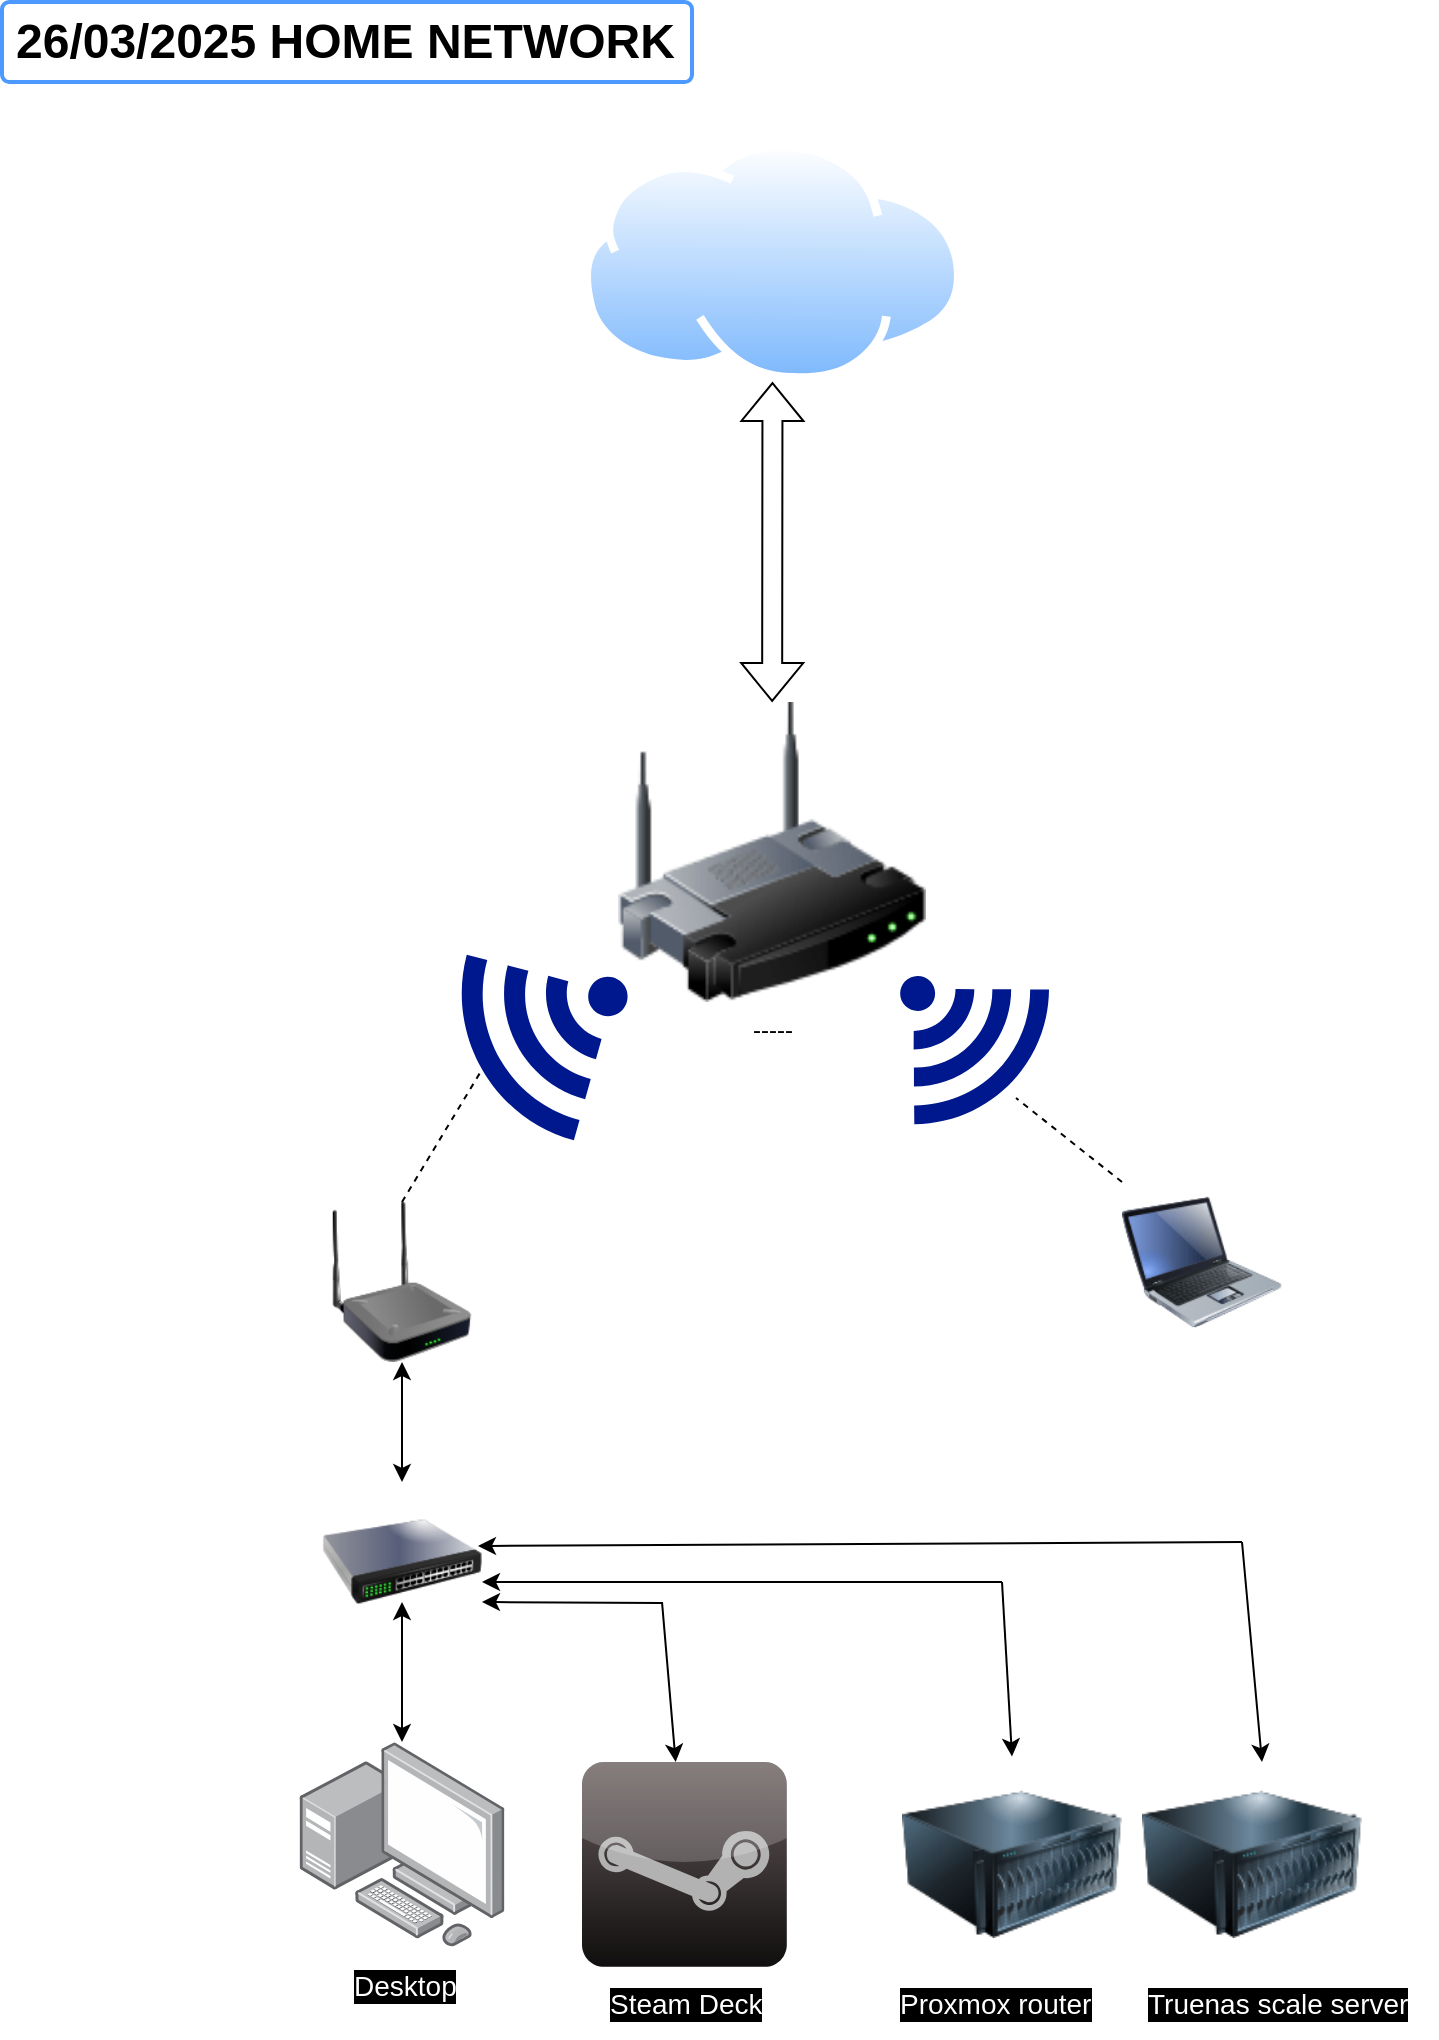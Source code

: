 <mxfile version="26.1.3">
  <diagram name="Page-1" id="FADiuET7CDFvHQpTo7_U">
    <mxGraphModel dx="989" dy="541" grid="1" gridSize="10" guides="1" tooltips="1" connect="1" arrows="1" fold="1" page="1" pageScale="1" pageWidth="850" pageHeight="1100" math="0" shadow="0">
      <root>
        <mxCell id="0" />
        <mxCell id="1" parent="0" />
        <mxCell id="tlFYSQVCx428-hlBEmAo-2" value="-----" style="image;html=1;image=img/lib/clip_art/networking/Wireless_Router_128x128.png" vertex="1" parent="1">
          <mxGeometry x="340" y="390" width="170" height="150" as="geometry" />
        </mxCell>
        <mxCell id="tlFYSQVCx428-hlBEmAo-3" value="" style="image;aspect=fixed;perimeter=ellipsePerimeter;html=1;align=center;shadow=0;dashed=0;spacingTop=3;image=img/lib/active_directory/internet_cloud.svg;" vertex="1" parent="1">
          <mxGeometry x="330" y="110" width="190.48" height="120" as="geometry" />
        </mxCell>
        <mxCell id="tlFYSQVCx428-hlBEmAo-4" value="" style="shape=flexArrow;endArrow=classic;startArrow=classic;html=1;rounded=0;entryX=0.5;entryY=1;entryDx=0;entryDy=0;" edge="1" parent="1" source="tlFYSQVCx428-hlBEmAo-2" target="tlFYSQVCx428-hlBEmAo-3">
          <mxGeometry width="100" height="100" relative="1" as="geometry">
            <mxPoint x="380" y="390" as="sourcePoint" />
            <mxPoint x="400" y="250" as="targetPoint" />
          </mxGeometry>
        </mxCell>
        <mxCell id="tlFYSQVCx428-hlBEmAo-5" value="" style="shape=image;html=1;verticalAlign=top;verticalLabelPosition=bottom;labelBackgroundColor=#ffffff;imageAspect=0;aspect=fixed;image=https://cdn0.iconfinder.com/data/icons/phosphor-fill-vol-4/256/sim-card-fill-128.png" vertex="1" parent="1">
          <mxGeometry x="450" y="400" width="78" height="78" as="geometry" />
        </mxCell>
        <mxCell id="tlFYSQVCx428-hlBEmAo-7" value="" style="sketch=0;aspect=fixed;pointerEvents=1;shadow=0;dashed=0;html=1;strokeColor=none;labelPosition=center;verticalLabelPosition=bottom;verticalAlign=top;align=center;fillColor=#00188D;shape=mxgraph.mscae.enterprise.wireless_connection;rotation=45;" vertex="1" parent="1">
          <mxGeometry x="480" y="510" width="80" height="95.24" as="geometry" />
        </mxCell>
        <mxCell id="tlFYSQVCx428-hlBEmAo-8" value="" style="sketch=0;aspect=fixed;pointerEvents=1;shadow=0;dashed=0;html=1;strokeColor=none;labelPosition=center;verticalLabelPosition=bottom;verticalAlign=top;align=center;fillColor=#00188D;shape=mxgraph.mscae.enterprise.wireless_connection;rotation=-210;" vertex="1" parent="1">
          <mxGeometry x="267.69" y="501.39" width="90" height="107.14" as="geometry" />
        </mxCell>
        <mxCell id="tlFYSQVCx428-hlBEmAo-11" value="" style="image;html=1;image=img/lib/clip_art/networking/Repeater_128x128.png" vertex="1" parent="1">
          <mxGeometry x="200" y="640" width="80" height="80" as="geometry" />
        </mxCell>
        <mxCell id="tlFYSQVCx428-hlBEmAo-19" value="" style="image;html=1;image=img/lib/clip_art/networking/Switch_128x128.png" vertex="1" parent="1">
          <mxGeometry x="200" y="780" width="80" height="80" as="geometry" />
        </mxCell>
        <mxCell id="tlFYSQVCx428-hlBEmAo-22" value="" style="endArrow=none;dashed=1;html=1;rounded=0;entryX=0.92;entryY=0.5;entryDx=0;entryDy=0;entryPerimeter=0;exitX=0.5;exitY=0;exitDx=0;exitDy=0;" edge="1" parent="1" source="tlFYSQVCx428-hlBEmAo-11" target="tlFYSQVCx428-hlBEmAo-8">
          <mxGeometry width="50" height="50" relative="1" as="geometry">
            <mxPoint x="400" y="790" as="sourcePoint" />
            <mxPoint x="450" y="740" as="targetPoint" />
            <Array as="points" />
          </mxGeometry>
        </mxCell>
        <mxCell id="tlFYSQVCx428-hlBEmAo-23" value="" style="endArrow=classic;startArrow=classic;html=1;rounded=0;entryX=0.5;entryY=1;entryDx=0;entryDy=0;" edge="1" parent="1" source="tlFYSQVCx428-hlBEmAo-19" target="tlFYSQVCx428-hlBEmAo-11">
          <mxGeometry width="50" height="50" relative="1" as="geometry">
            <mxPoint x="200" y="800" as="sourcePoint" />
            <mxPoint x="250" y="750" as="targetPoint" />
          </mxGeometry>
        </mxCell>
        <mxCell id="tlFYSQVCx428-hlBEmAo-25" value="" style="endArrow=classic;startArrow=classic;html=1;rounded=0;" edge="1" parent="1" source="tlFYSQVCx428-hlBEmAo-26">
          <mxGeometry width="50" height="50" relative="1" as="geometry">
            <mxPoint x="190" y="890" as="sourcePoint" />
            <mxPoint x="240" y="840" as="targetPoint" />
          </mxGeometry>
        </mxCell>
        <mxCell id="tlFYSQVCx428-hlBEmAo-26" value="" style="image;points=[];aspect=fixed;html=1;align=center;shadow=0;dashed=0;image=img/lib/allied_telesis/computer_and_terminals/Personal_Computer_with_Server.svg;" vertex="1" parent="1">
          <mxGeometry x="188.8" y="910" width="102.4" height="102.4" as="geometry" />
        </mxCell>
        <mxCell id="tlFYSQVCx428-hlBEmAo-27" value="" style="dashed=0;outlineConnect=0;html=1;align=center;labelPosition=center;verticalLabelPosition=bottom;verticalAlign=top;shape=mxgraph.webicons.steam;fillColor=#695D5D;gradientColor=#100E0E" vertex="1" parent="1">
          <mxGeometry x="330" y="920" width="102.4" height="102.4" as="geometry" />
        </mxCell>
        <mxCell id="tlFYSQVCx428-hlBEmAo-28" value="" style="shape=image;html=1;verticalAlign=top;verticalLabelPosition=bottom;labelBackgroundColor=#ffffff;imageAspect=0;aspect=fixed;image=https://cdn0.iconfinder.com/data/icons/game-asset-1/24/controller-128.png" vertex="1" parent="1">
          <mxGeometry x="410" y="900" width="60" height="60" as="geometry" />
        </mxCell>
        <mxCell id="tlFYSQVCx428-hlBEmAo-29" value="" style="image;html=1;image=img/lib/clip_art/computers/Laptop_128x128.png" vertex="1" parent="1">
          <mxGeometry x="600" y="630" width="80" height="80" as="geometry" />
        </mxCell>
        <mxCell id="tlFYSQVCx428-hlBEmAo-30" value="" style="image;html=1;image=img/lib/clip_art/computers/Server_128x128.png" vertex="1" parent="1">
          <mxGeometry x="490" y="917.2" width="110" height="108" as="geometry" />
        </mxCell>
        <mxCell id="tlFYSQVCx428-hlBEmAo-31" value="" style="image;html=1;image=img/lib/clip_art/computers/Server_128x128.png" vertex="1" parent="1">
          <mxGeometry x="610" y="926.8" width="110" height="88.8" as="geometry" />
        </mxCell>
        <mxCell id="tlFYSQVCx428-hlBEmAo-32" value="" style="endArrow=none;dashed=1;html=1;rounded=0;entryX=1.007;entryY=0.525;entryDx=0;entryDy=0;entryPerimeter=0;exitX=0;exitY=0;exitDx=0;exitDy=0;" edge="1" parent="1" source="tlFYSQVCx428-hlBEmAo-29" target="tlFYSQVCx428-hlBEmAo-7">
          <mxGeometry width="50" height="50" relative="1" as="geometry">
            <mxPoint x="550" y="620" as="sourcePoint" />
            <mxPoint x="590" y="554" as="targetPoint" />
            <Array as="points" />
          </mxGeometry>
        </mxCell>
        <mxCell id="tlFYSQVCx428-hlBEmAo-34" value="" style="endArrow=classic;html=1;rounded=0;" edge="1" parent="1">
          <mxGeometry width="50" height="50" relative="1" as="geometry">
            <mxPoint x="370" y="840.5" as="sourcePoint" />
            <mxPoint x="280" y="840" as="targetPoint" />
          </mxGeometry>
        </mxCell>
        <mxCell id="tlFYSQVCx428-hlBEmAo-35" value="" style="endArrow=classic;html=1;rounded=0;" edge="1" parent="1" target="tlFYSQVCx428-hlBEmAo-27">
          <mxGeometry width="50" height="50" relative="1" as="geometry">
            <mxPoint x="370" y="840" as="sourcePoint" />
            <mxPoint x="420" y="780" as="targetPoint" />
          </mxGeometry>
        </mxCell>
        <mxCell id="tlFYSQVCx428-hlBEmAo-36" value="" style="endArrow=classic;html=1;rounded=0;entryX=0.975;entryY=0.4;entryDx=0;entryDy=0;entryPerimeter=0;" edge="1" parent="1" target="tlFYSQVCx428-hlBEmAo-19">
          <mxGeometry width="50" height="50" relative="1" as="geometry">
            <mxPoint x="660" y="810" as="sourcePoint" />
            <mxPoint x="210" y="870" as="targetPoint" />
          </mxGeometry>
        </mxCell>
        <mxCell id="tlFYSQVCx428-hlBEmAo-37" value="" style="endArrow=classic;html=1;rounded=0;" edge="1" parent="1">
          <mxGeometry width="50" height="50" relative="1" as="geometry">
            <mxPoint x="540" y="830" as="sourcePoint" />
            <mxPoint x="280" y="830" as="targetPoint" />
          </mxGeometry>
        </mxCell>
        <mxCell id="tlFYSQVCx428-hlBEmAo-38" value="" style="endArrow=classic;html=1;rounded=0;entryX=0.5;entryY=0;entryDx=0;entryDy=0;" edge="1" parent="1" target="tlFYSQVCx428-hlBEmAo-30">
          <mxGeometry width="50" height="50" relative="1" as="geometry">
            <mxPoint x="540" y="830" as="sourcePoint" />
            <mxPoint x="550.4" y="860" as="targetPoint" />
          </mxGeometry>
        </mxCell>
        <mxCell id="tlFYSQVCx428-hlBEmAo-39" value="" style="endArrow=classic;html=1;rounded=0;" edge="1" parent="1">
          <mxGeometry width="50" height="50" relative="1" as="geometry">
            <mxPoint x="660" y="810" as="sourcePoint" />
            <mxPoint x="670" y="920" as="targetPoint" />
          </mxGeometry>
        </mxCell>
        <mxCell id="tlFYSQVCx428-hlBEmAo-40" value="&lt;span style=&quot;&quot;&gt;&lt;font style=&quot;font-size: 14px;&quot;&gt;Desktop&lt;/font&gt;&lt;/span&gt;" style="text;strokeColor=none;fillColor=none;align=left;verticalAlign=middle;spacingLeft=4;spacingRight=4;overflow=hidden;points=[[0,0.5],[1,0.5]];portConstraint=eastwest;rotatable=0;whiteSpace=wrap;html=1;fontColor=#FFFFFF;labelBackgroundColor=#000000;" vertex="1" parent="1">
          <mxGeometry x="210" y="1015.6" width="94.4" height="32.4" as="geometry" />
        </mxCell>
        <mxCell id="tlFYSQVCx428-hlBEmAo-42" value="&lt;span style=&quot;font-size: 14px;&quot;&gt;Steam Deck&lt;/span&gt;" style="text;strokeColor=none;fillColor=none;align=left;verticalAlign=middle;spacingLeft=4;spacingRight=4;overflow=hidden;points=[[0,0.5],[1,0.5]];portConstraint=eastwest;rotatable=0;whiteSpace=wrap;html=1;fontColor=#FFFFFF;labelBackgroundColor=#000000;" vertex="1" parent="1">
          <mxGeometry x="338" y="1025.2" width="94.4" height="32.4" as="geometry" />
        </mxCell>
        <mxCell id="tlFYSQVCx428-hlBEmAo-43" value="&lt;span style=&quot;&quot;&gt;&lt;font style=&quot;font-size: 14px;&quot;&gt;Proxmox router&lt;/font&gt;&lt;/span&gt;" style="text;strokeColor=none;fillColor=none;align=left;verticalAlign=middle;spacingLeft=4;spacingRight=4;overflow=hidden;points=[[0,0.5],[1,0.5]];portConstraint=eastwest;rotatable=0;whiteSpace=wrap;html=1;fontColor=#FFFFFF;labelBackgroundColor=#000000;" vertex="1" parent="1">
          <mxGeometry x="482.8" y="1025.2" width="124.4" height="32.4" as="geometry" />
        </mxCell>
        <mxCell id="tlFYSQVCx428-hlBEmAo-45" value="&lt;span style=&quot;font-size: 14px;&quot;&gt;Truenas scale server&lt;/span&gt;" style="text;strokeColor=none;fillColor=none;align=left;verticalAlign=middle;spacingLeft=4;spacingRight=4;overflow=hidden;points=[[0,0.5],[1,0.5]];portConstraint=eastwest;rotatable=0;whiteSpace=wrap;html=1;fontColor=#FFFFFF;labelBackgroundColor=#000000;" vertex="1" parent="1">
          <mxGeometry x="607.2" y="1025.2" width="150" height="32.4" as="geometry" />
        </mxCell>
        <mxCell id="tlFYSQVCx428-hlBEmAo-48" value="&lt;span style=&quot;font-size: 24px; font-weight: 700; text-align: center;&quot;&gt;26/03/2025&amp;nbsp;&lt;/span&gt;&lt;font style=&quot;font-size: 24px; font-weight: 700; text-align: center;&quot; face=&quot;Helvetica&quot;&gt;HOME NETWORK&lt;/font&gt;" style="rounded=1;arcSize=9;align=left;spacingLeft=5;strokeColor=#4C9AFF;html=1;strokeWidth=2;fontSize=12" vertex="1" parent="1">
          <mxGeometry x="40" y="40" width="345" height="40" as="geometry" />
        </mxCell>
      </root>
    </mxGraphModel>
  </diagram>
</mxfile>
